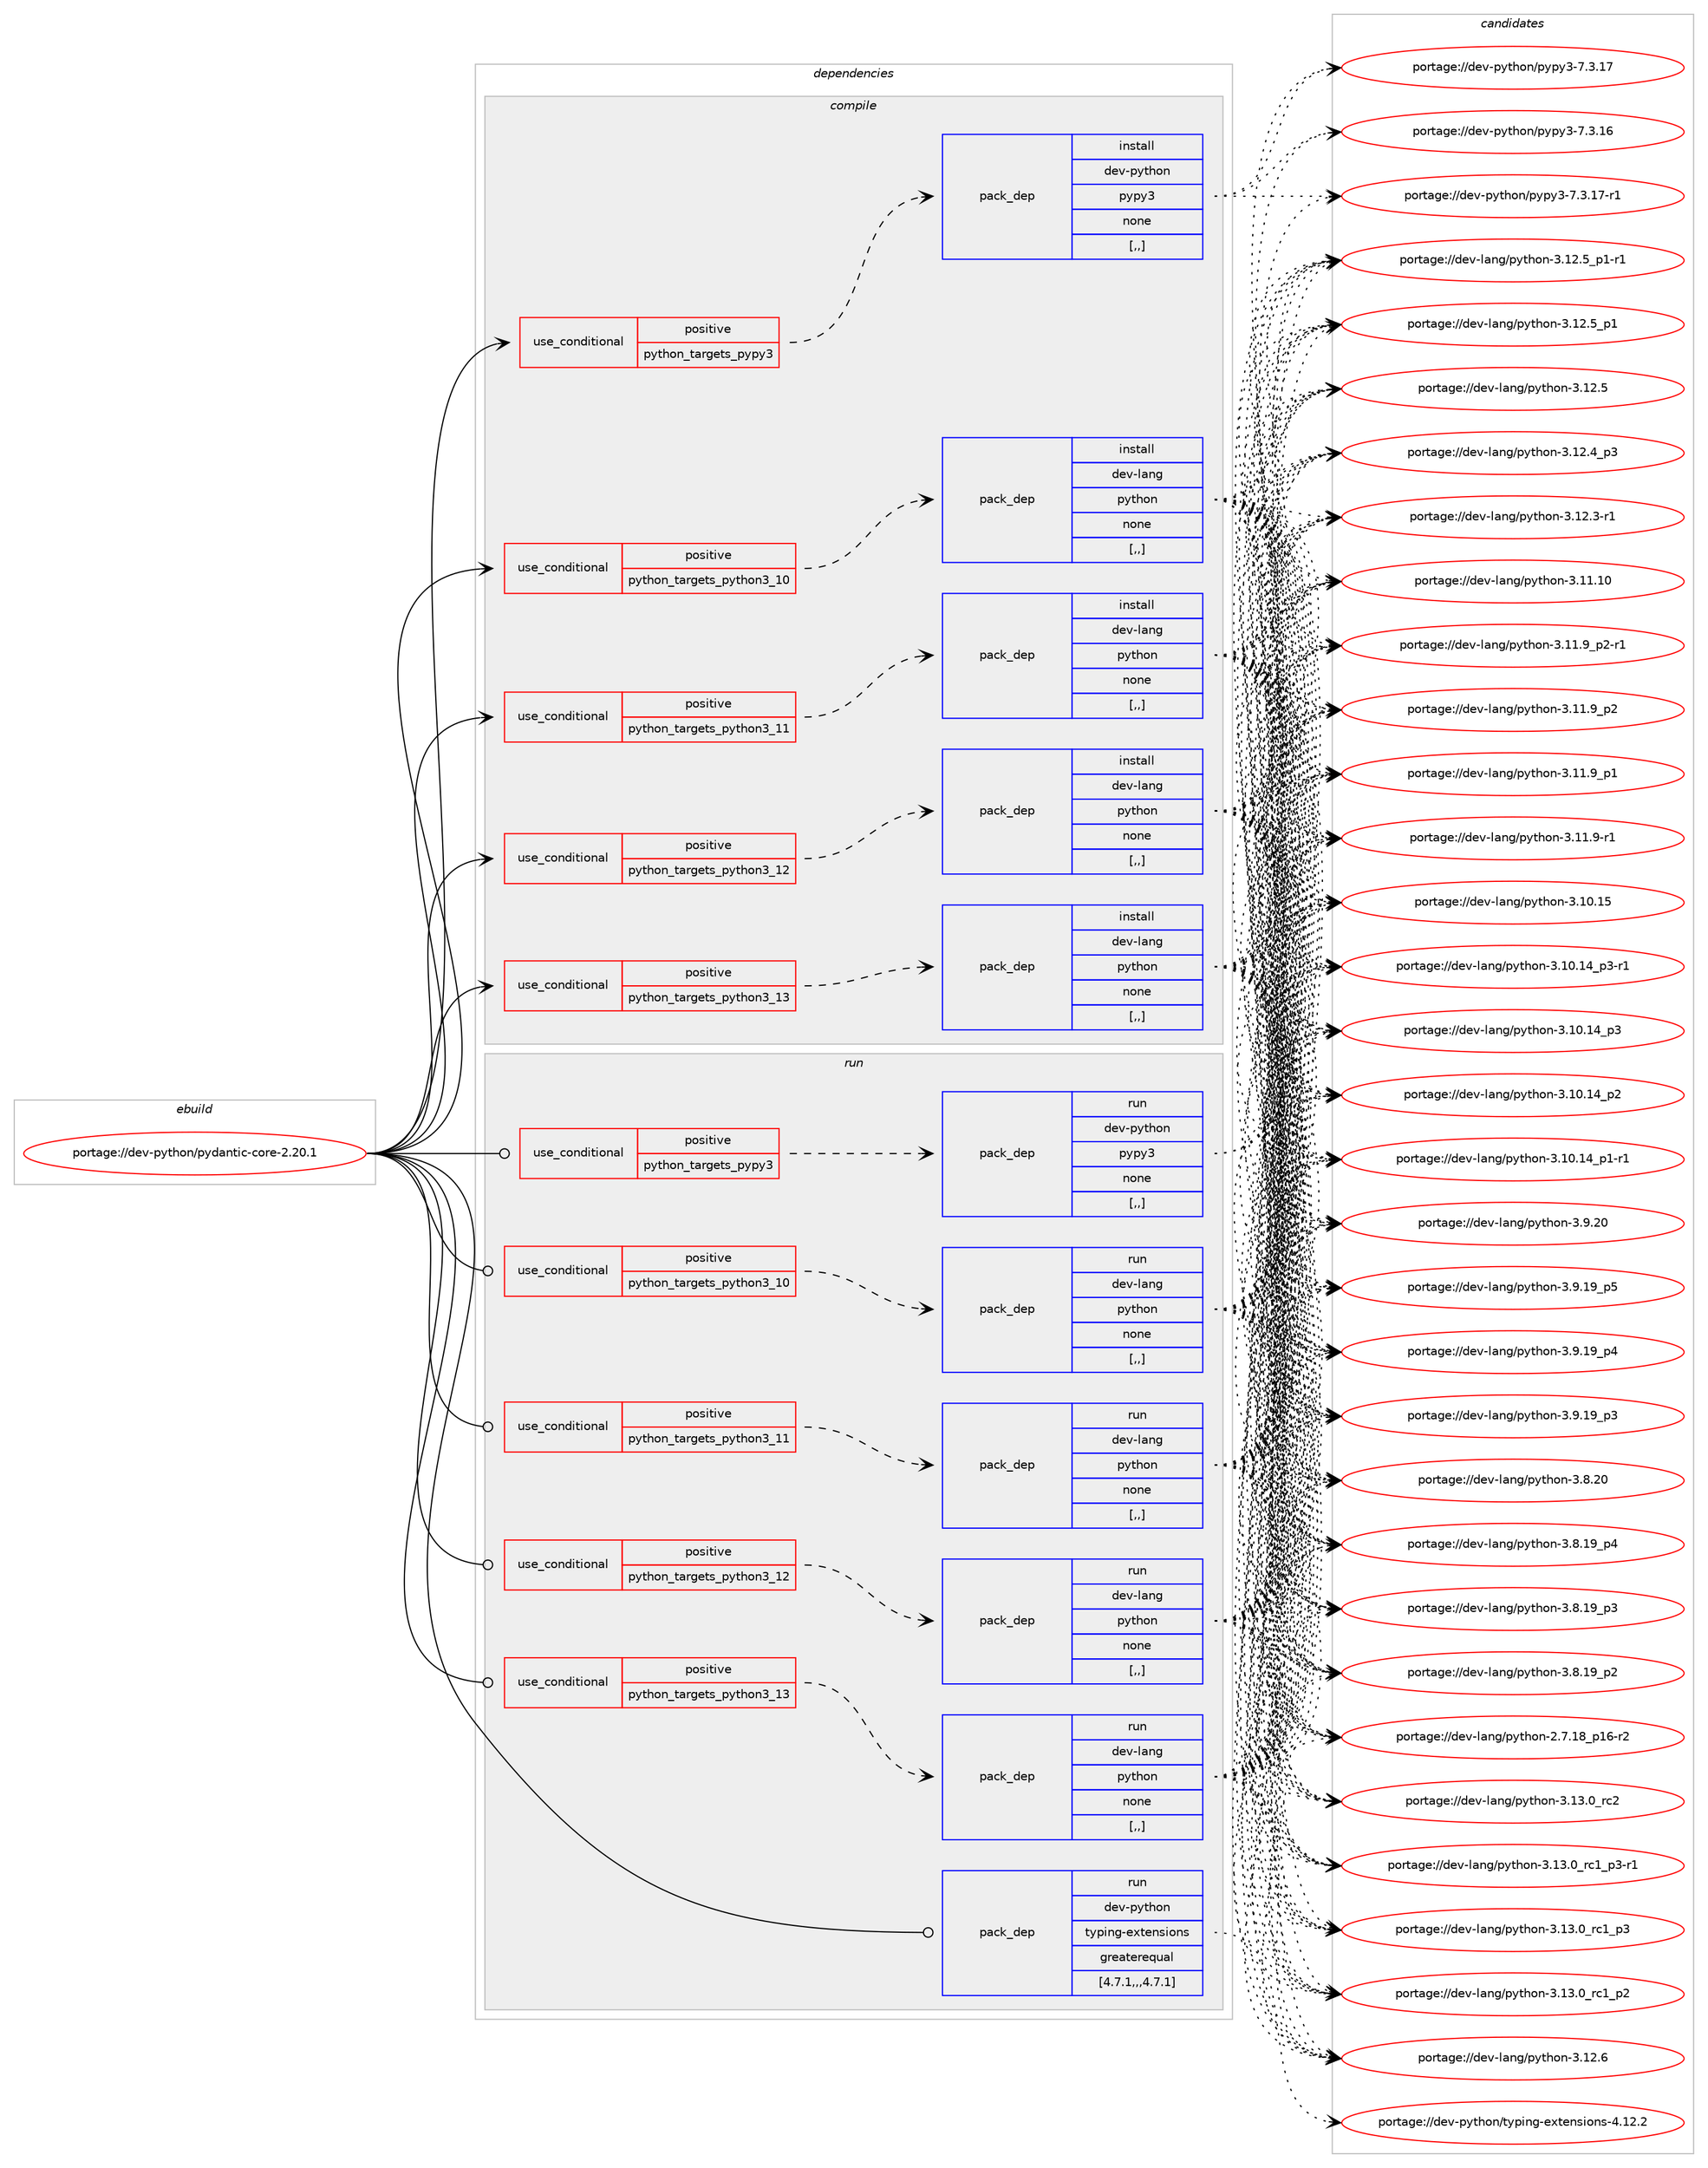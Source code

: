 digraph prolog {

# *************
# Graph options
# *************

newrank=true;
concentrate=true;
compound=true;
graph [rankdir=LR,fontname=Helvetica,fontsize=10,ranksep=1.5];#, ranksep=2.5, nodesep=0.2];
edge  [arrowhead=vee];
node  [fontname=Helvetica,fontsize=10];

# **********
# The ebuild
# **********

subgraph cluster_leftcol {
color=gray;
label=<<i>ebuild</i>>;
id [label="portage://dev-python/pydantic-core-2.20.1", color=red, width=4, href="../dev-python/pydantic-core-2.20.1.svg"];
}

# ****************
# The dependencies
# ****************

subgraph cluster_midcol {
color=gray;
label=<<i>dependencies</i>>;
subgraph cluster_compile {
fillcolor="#eeeeee";
style=filled;
label=<<i>compile</i>>;
subgraph cond167316 {
dependency651165 [label=<<TABLE BORDER="0" CELLBORDER="1" CELLSPACING="0" CELLPADDING="4"><TR><TD ROWSPAN="3" CELLPADDING="10">use_conditional</TD></TR><TR><TD>positive</TD></TR><TR><TD>python_targets_pypy3</TD></TR></TABLE>>, shape=none, color=red];
subgraph pack479028 {
dependency651166 [label=<<TABLE BORDER="0" CELLBORDER="1" CELLSPACING="0" CELLPADDING="4" WIDTH="220"><TR><TD ROWSPAN="6" CELLPADDING="30">pack_dep</TD></TR><TR><TD WIDTH="110">install</TD></TR><TR><TD>dev-python</TD></TR><TR><TD>pypy3</TD></TR><TR><TD>none</TD></TR><TR><TD>[,,]</TD></TR></TABLE>>, shape=none, color=blue];
}
dependency651165:e -> dependency651166:w [weight=20,style="dashed",arrowhead="vee"];
}
id:e -> dependency651165:w [weight=20,style="solid",arrowhead="vee"];
subgraph cond167317 {
dependency651167 [label=<<TABLE BORDER="0" CELLBORDER="1" CELLSPACING="0" CELLPADDING="4"><TR><TD ROWSPAN="3" CELLPADDING="10">use_conditional</TD></TR><TR><TD>positive</TD></TR><TR><TD>python_targets_python3_10</TD></TR></TABLE>>, shape=none, color=red];
subgraph pack479029 {
dependency651168 [label=<<TABLE BORDER="0" CELLBORDER="1" CELLSPACING="0" CELLPADDING="4" WIDTH="220"><TR><TD ROWSPAN="6" CELLPADDING="30">pack_dep</TD></TR><TR><TD WIDTH="110">install</TD></TR><TR><TD>dev-lang</TD></TR><TR><TD>python</TD></TR><TR><TD>none</TD></TR><TR><TD>[,,]</TD></TR></TABLE>>, shape=none, color=blue];
}
dependency651167:e -> dependency651168:w [weight=20,style="dashed",arrowhead="vee"];
}
id:e -> dependency651167:w [weight=20,style="solid",arrowhead="vee"];
subgraph cond167318 {
dependency651169 [label=<<TABLE BORDER="0" CELLBORDER="1" CELLSPACING="0" CELLPADDING="4"><TR><TD ROWSPAN="3" CELLPADDING="10">use_conditional</TD></TR><TR><TD>positive</TD></TR><TR><TD>python_targets_python3_11</TD></TR></TABLE>>, shape=none, color=red];
subgraph pack479030 {
dependency651170 [label=<<TABLE BORDER="0" CELLBORDER="1" CELLSPACING="0" CELLPADDING="4" WIDTH="220"><TR><TD ROWSPAN="6" CELLPADDING="30">pack_dep</TD></TR><TR><TD WIDTH="110">install</TD></TR><TR><TD>dev-lang</TD></TR><TR><TD>python</TD></TR><TR><TD>none</TD></TR><TR><TD>[,,]</TD></TR></TABLE>>, shape=none, color=blue];
}
dependency651169:e -> dependency651170:w [weight=20,style="dashed",arrowhead="vee"];
}
id:e -> dependency651169:w [weight=20,style="solid",arrowhead="vee"];
subgraph cond167319 {
dependency651171 [label=<<TABLE BORDER="0" CELLBORDER="1" CELLSPACING="0" CELLPADDING="4"><TR><TD ROWSPAN="3" CELLPADDING="10">use_conditional</TD></TR><TR><TD>positive</TD></TR><TR><TD>python_targets_python3_12</TD></TR></TABLE>>, shape=none, color=red];
subgraph pack479031 {
dependency651172 [label=<<TABLE BORDER="0" CELLBORDER="1" CELLSPACING="0" CELLPADDING="4" WIDTH="220"><TR><TD ROWSPAN="6" CELLPADDING="30">pack_dep</TD></TR><TR><TD WIDTH="110">install</TD></TR><TR><TD>dev-lang</TD></TR><TR><TD>python</TD></TR><TR><TD>none</TD></TR><TR><TD>[,,]</TD></TR></TABLE>>, shape=none, color=blue];
}
dependency651171:e -> dependency651172:w [weight=20,style="dashed",arrowhead="vee"];
}
id:e -> dependency651171:w [weight=20,style="solid",arrowhead="vee"];
subgraph cond167320 {
dependency651173 [label=<<TABLE BORDER="0" CELLBORDER="1" CELLSPACING="0" CELLPADDING="4"><TR><TD ROWSPAN="3" CELLPADDING="10">use_conditional</TD></TR><TR><TD>positive</TD></TR><TR><TD>python_targets_python3_13</TD></TR></TABLE>>, shape=none, color=red];
subgraph pack479032 {
dependency651174 [label=<<TABLE BORDER="0" CELLBORDER="1" CELLSPACING="0" CELLPADDING="4" WIDTH="220"><TR><TD ROWSPAN="6" CELLPADDING="30">pack_dep</TD></TR><TR><TD WIDTH="110">install</TD></TR><TR><TD>dev-lang</TD></TR><TR><TD>python</TD></TR><TR><TD>none</TD></TR><TR><TD>[,,]</TD></TR></TABLE>>, shape=none, color=blue];
}
dependency651173:e -> dependency651174:w [weight=20,style="dashed",arrowhead="vee"];
}
id:e -> dependency651173:w [weight=20,style="solid",arrowhead="vee"];
}
subgraph cluster_compileandrun {
fillcolor="#eeeeee";
style=filled;
label=<<i>compile and run</i>>;
}
subgraph cluster_run {
fillcolor="#eeeeee";
style=filled;
label=<<i>run</i>>;
subgraph cond167321 {
dependency651175 [label=<<TABLE BORDER="0" CELLBORDER="1" CELLSPACING="0" CELLPADDING="4"><TR><TD ROWSPAN="3" CELLPADDING="10">use_conditional</TD></TR><TR><TD>positive</TD></TR><TR><TD>python_targets_pypy3</TD></TR></TABLE>>, shape=none, color=red];
subgraph pack479033 {
dependency651176 [label=<<TABLE BORDER="0" CELLBORDER="1" CELLSPACING="0" CELLPADDING="4" WIDTH="220"><TR><TD ROWSPAN="6" CELLPADDING="30">pack_dep</TD></TR><TR><TD WIDTH="110">run</TD></TR><TR><TD>dev-python</TD></TR><TR><TD>pypy3</TD></TR><TR><TD>none</TD></TR><TR><TD>[,,]</TD></TR></TABLE>>, shape=none, color=blue];
}
dependency651175:e -> dependency651176:w [weight=20,style="dashed",arrowhead="vee"];
}
id:e -> dependency651175:w [weight=20,style="solid",arrowhead="odot"];
subgraph cond167322 {
dependency651177 [label=<<TABLE BORDER="0" CELLBORDER="1" CELLSPACING="0" CELLPADDING="4"><TR><TD ROWSPAN="3" CELLPADDING="10">use_conditional</TD></TR><TR><TD>positive</TD></TR><TR><TD>python_targets_python3_10</TD></TR></TABLE>>, shape=none, color=red];
subgraph pack479034 {
dependency651178 [label=<<TABLE BORDER="0" CELLBORDER="1" CELLSPACING="0" CELLPADDING="4" WIDTH="220"><TR><TD ROWSPAN="6" CELLPADDING="30">pack_dep</TD></TR><TR><TD WIDTH="110">run</TD></TR><TR><TD>dev-lang</TD></TR><TR><TD>python</TD></TR><TR><TD>none</TD></TR><TR><TD>[,,]</TD></TR></TABLE>>, shape=none, color=blue];
}
dependency651177:e -> dependency651178:w [weight=20,style="dashed",arrowhead="vee"];
}
id:e -> dependency651177:w [weight=20,style="solid",arrowhead="odot"];
subgraph cond167323 {
dependency651179 [label=<<TABLE BORDER="0" CELLBORDER="1" CELLSPACING="0" CELLPADDING="4"><TR><TD ROWSPAN="3" CELLPADDING="10">use_conditional</TD></TR><TR><TD>positive</TD></TR><TR><TD>python_targets_python3_11</TD></TR></TABLE>>, shape=none, color=red];
subgraph pack479035 {
dependency651180 [label=<<TABLE BORDER="0" CELLBORDER="1" CELLSPACING="0" CELLPADDING="4" WIDTH="220"><TR><TD ROWSPAN="6" CELLPADDING="30">pack_dep</TD></TR><TR><TD WIDTH="110">run</TD></TR><TR><TD>dev-lang</TD></TR><TR><TD>python</TD></TR><TR><TD>none</TD></TR><TR><TD>[,,]</TD></TR></TABLE>>, shape=none, color=blue];
}
dependency651179:e -> dependency651180:w [weight=20,style="dashed",arrowhead="vee"];
}
id:e -> dependency651179:w [weight=20,style="solid",arrowhead="odot"];
subgraph cond167324 {
dependency651181 [label=<<TABLE BORDER="0" CELLBORDER="1" CELLSPACING="0" CELLPADDING="4"><TR><TD ROWSPAN="3" CELLPADDING="10">use_conditional</TD></TR><TR><TD>positive</TD></TR><TR><TD>python_targets_python3_12</TD></TR></TABLE>>, shape=none, color=red];
subgraph pack479036 {
dependency651182 [label=<<TABLE BORDER="0" CELLBORDER="1" CELLSPACING="0" CELLPADDING="4" WIDTH="220"><TR><TD ROWSPAN="6" CELLPADDING="30">pack_dep</TD></TR><TR><TD WIDTH="110">run</TD></TR><TR><TD>dev-lang</TD></TR><TR><TD>python</TD></TR><TR><TD>none</TD></TR><TR><TD>[,,]</TD></TR></TABLE>>, shape=none, color=blue];
}
dependency651181:e -> dependency651182:w [weight=20,style="dashed",arrowhead="vee"];
}
id:e -> dependency651181:w [weight=20,style="solid",arrowhead="odot"];
subgraph cond167325 {
dependency651183 [label=<<TABLE BORDER="0" CELLBORDER="1" CELLSPACING="0" CELLPADDING="4"><TR><TD ROWSPAN="3" CELLPADDING="10">use_conditional</TD></TR><TR><TD>positive</TD></TR><TR><TD>python_targets_python3_13</TD></TR></TABLE>>, shape=none, color=red];
subgraph pack479037 {
dependency651184 [label=<<TABLE BORDER="0" CELLBORDER="1" CELLSPACING="0" CELLPADDING="4" WIDTH="220"><TR><TD ROWSPAN="6" CELLPADDING="30">pack_dep</TD></TR><TR><TD WIDTH="110">run</TD></TR><TR><TD>dev-lang</TD></TR><TR><TD>python</TD></TR><TR><TD>none</TD></TR><TR><TD>[,,]</TD></TR></TABLE>>, shape=none, color=blue];
}
dependency651183:e -> dependency651184:w [weight=20,style="dashed",arrowhead="vee"];
}
id:e -> dependency651183:w [weight=20,style="solid",arrowhead="odot"];
subgraph pack479038 {
dependency651185 [label=<<TABLE BORDER="0" CELLBORDER="1" CELLSPACING="0" CELLPADDING="4" WIDTH="220"><TR><TD ROWSPAN="6" CELLPADDING="30">pack_dep</TD></TR><TR><TD WIDTH="110">run</TD></TR><TR><TD>dev-python</TD></TR><TR><TD>typing-extensions</TD></TR><TR><TD>greaterequal</TD></TR><TR><TD>[4.7.1,,,4.7.1]</TD></TR></TABLE>>, shape=none, color=blue];
}
id:e -> dependency651185:w [weight=20,style="solid",arrowhead="odot"];
}
}

# **************
# The candidates
# **************

subgraph cluster_choices {
rank=same;
color=gray;
label=<<i>candidates</i>>;

subgraph choice479028 {
color=black;
nodesep=1;
choice100101118451121211161041111104711212111212151455546514649554511449 [label="portage://dev-python/pypy3-7.3.17-r1", color=red, width=4,href="../dev-python/pypy3-7.3.17-r1.svg"];
choice10010111845112121116104111110471121211121215145554651464955 [label="portage://dev-python/pypy3-7.3.17", color=red, width=4,href="../dev-python/pypy3-7.3.17.svg"];
choice10010111845112121116104111110471121211121215145554651464954 [label="portage://dev-python/pypy3-7.3.16", color=red, width=4,href="../dev-python/pypy3-7.3.16.svg"];
dependency651166:e -> choice100101118451121211161041111104711212111212151455546514649554511449:w [style=dotted,weight="100"];
dependency651166:e -> choice10010111845112121116104111110471121211121215145554651464955:w [style=dotted,weight="100"];
dependency651166:e -> choice10010111845112121116104111110471121211121215145554651464954:w [style=dotted,weight="100"];
}
subgraph choice479029 {
color=black;
nodesep=1;
choice10010111845108971101034711212111610411111045514649514648951149950 [label="portage://dev-lang/python-3.13.0_rc2", color=red, width=4,href="../dev-lang/python-3.13.0_rc2.svg"];
choice1001011184510897110103471121211161041111104551464951464895114994995112514511449 [label="portage://dev-lang/python-3.13.0_rc1_p3-r1", color=red, width=4,href="../dev-lang/python-3.13.0_rc1_p3-r1.svg"];
choice100101118451089711010347112121116104111110455146495146489511499499511251 [label="portage://dev-lang/python-3.13.0_rc1_p3", color=red, width=4,href="../dev-lang/python-3.13.0_rc1_p3.svg"];
choice100101118451089711010347112121116104111110455146495146489511499499511250 [label="portage://dev-lang/python-3.13.0_rc1_p2", color=red, width=4,href="../dev-lang/python-3.13.0_rc1_p2.svg"];
choice10010111845108971101034711212111610411111045514649504654 [label="portage://dev-lang/python-3.12.6", color=red, width=4,href="../dev-lang/python-3.12.6.svg"];
choice1001011184510897110103471121211161041111104551464950465395112494511449 [label="portage://dev-lang/python-3.12.5_p1-r1", color=red, width=4,href="../dev-lang/python-3.12.5_p1-r1.svg"];
choice100101118451089711010347112121116104111110455146495046539511249 [label="portage://dev-lang/python-3.12.5_p1", color=red, width=4,href="../dev-lang/python-3.12.5_p1.svg"];
choice10010111845108971101034711212111610411111045514649504653 [label="portage://dev-lang/python-3.12.5", color=red, width=4,href="../dev-lang/python-3.12.5.svg"];
choice100101118451089711010347112121116104111110455146495046529511251 [label="portage://dev-lang/python-3.12.4_p3", color=red, width=4,href="../dev-lang/python-3.12.4_p3.svg"];
choice100101118451089711010347112121116104111110455146495046514511449 [label="portage://dev-lang/python-3.12.3-r1", color=red, width=4,href="../dev-lang/python-3.12.3-r1.svg"];
choice1001011184510897110103471121211161041111104551464949464948 [label="portage://dev-lang/python-3.11.10", color=red, width=4,href="../dev-lang/python-3.11.10.svg"];
choice1001011184510897110103471121211161041111104551464949465795112504511449 [label="portage://dev-lang/python-3.11.9_p2-r1", color=red, width=4,href="../dev-lang/python-3.11.9_p2-r1.svg"];
choice100101118451089711010347112121116104111110455146494946579511250 [label="portage://dev-lang/python-3.11.9_p2", color=red, width=4,href="../dev-lang/python-3.11.9_p2.svg"];
choice100101118451089711010347112121116104111110455146494946579511249 [label="portage://dev-lang/python-3.11.9_p1", color=red, width=4,href="../dev-lang/python-3.11.9_p1.svg"];
choice100101118451089711010347112121116104111110455146494946574511449 [label="portage://dev-lang/python-3.11.9-r1", color=red, width=4,href="../dev-lang/python-3.11.9-r1.svg"];
choice1001011184510897110103471121211161041111104551464948464953 [label="portage://dev-lang/python-3.10.15", color=red, width=4,href="../dev-lang/python-3.10.15.svg"];
choice100101118451089711010347112121116104111110455146494846495295112514511449 [label="portage://dev-lang/python-3.10.14_p3-r1", color=red, width=4,href="../dev-lang/python-3.10.14_p3-r1.svg"];
choice10010111845108971101034711212111610411111045514649484649529511251 [label="portage://dev-lang/python-3.10.14_p3", color=red, width=4,href="../dev-lang/python-3.10.14_p3.svg"];
choice10010111845108971101034711212111610411111045514649484649529511250 [label="portage://dev-lang/python-3.10.14_p2", color=red, width=4,href="../dev-lang/python-3.10.14_p2.svg"];
choice100101118451089711010347112121116104111110455146494846495295112494511449 [label="portage://dev-lang/python-3.10.14_p1-r1", color=red, width=4,href="../dev-lang/python-3.10.14_p1-r1.svg"];
choice10010111845108971101034711212111610411111045514657465048 [label="portage://dev-lang/python-3.9.20", color=red, width=4,href="../dev-lang/python-3.9.20.svg"];
choice100101118451089711010347112121116104111110455146574649579511253 [label="portage://dev-lang/python-3.9.19_p5", color=red, width=4,href="../dev-lang/python-3.9.19_p5.svg"];
choice100101118451089711010347112121116104111110455146574649579511252 [label="portage://dev-lang/python-3.9.19_p4", color=red, width=4,href="../dev-lang/python-3.9.19_p4.svg"];
choice100101118451089711010347112121116104111110455146574649579511251 [label="portage://dev-lang/python-3.9.19_p3", color=red, width=4,href="../dev-lang/python-3.9.19_p3.svg"];
choice10010111845108971101034711212111610411111045514656465048 [label="portage://dev-lang/python-3.8.20", color=red, width=4,href="../dev-lang/python-3.8.20.svg"];
choice100101118451089711010347112121116104111110455146564649579511252 [label="portage://dev-lang/python-3.8.19_p4", color=red, width=4,href="../dev-lang/python-3.8.19_p4.svg"];
choice100101118451089711010347112121116104111110455146564649579511251 [label="portage://dev-lang/python-3.8.19_p3", color=red, width=4,href="../dev-lang/python-3.8.19_p3.svg"];
choice100101118451089711010347112121116104111110455146564649579511250 [label="portage://dev-lang/python-3.8.19_p2", color=red, width=4,href="../dev-lang/python-3.8.19_p2.svg"];
choice100101118451089711010347112121116104111110455046554649569511249544511450 [label="portage://dev-lang/python-2.7.18_p16-r2", color=red, width=4,href="../dev-lang/python-2.7.18_p16-r2.svg"];
dependency651168:e -> choice10010111845108971101034711212111610411111045514649514648951149950:w [style=dotted,weight="100"];
dependency651168:e -> choice1001011184510897110103471121211161041111104551464951464895114994995112514511449:w [style=dotted,weight="100"];
dependency651168:e -> choice100101118451089711010347112121116104111110455146495146489511499499511251:w [style=dotted,weight="100"];
dependency651168:e -> choice100101118451089711010347112121116104111110455146495146489511499499511250:w [style=dotted,weight="100"];
dependency651168:e -> choice10010111845108971101034711212111610411111045514649504654:w [style=dotted,weight="100"];
dependency651168:e -> choice1001011184510897110103471121211161041111104551464950465395112494511449:w [style=dotted,weight="100"];
dependency651168:e -> choice100101118451089711010347112121116104111110455146495046539511249:w [style=dotted,weight="100"];
dependency651168:e -> choice10010111845108971101034711212111610411111045514649504653:w [style=dotted,weight="100"];
dependency651168:e -> choice100101118451089711010347112121116104111110455146495046529511251:w [style=dotted,weight="100"];
dependency651168:e -> choice100101118451089711010347112121116104111110455146495046514511449:w [style=dotted,weight="100"];
dependency651168:e -> choice1001011184510897110103471121211161041111104551464949464948:w [style=dotted,weight="100"];
dependency651168:e -> choice1001011184510897110103471121211161041111104551464949465795112504511449:w [style=dotted,weight="100"];
dependency651168:e -> choice100101118451089711010347112121116104111110455146494946579511250:w [style=dotted,weight="100"];
dependency651168:e -> choice100101118451089711010347112121116104111110455146494946579511249:w [style=dotted,weight="100"];
dependency651168:e -> choice100101118451089711010347112121116104111110455146494946574511449:w [style=dotted,weight="100"];
dependency651168:e -> choice1001011184510897110103471121211161041111104551464948464953:w [style=dotted,weight="100"];
dependency651168:e -> choice100101118451089711010347112121116104111110455146494846495295112514511449:w [style=dotted,weight="100"];
dependency651168:e -> choice10010111845108971101034711212111610411111045514649484649529511251:w [style=dotted,weight="100"];
dependency651168:e -> choice10010111845108971101034711212111610411111045514649484649529511250:w [style=dotted,weight="100"];
dependency651168:e -> choice100101118451089711010347112121116104111110455146494846495295112494511449:w [style=dotted,weight="100"];
dependency651168:e -> choice10010111845108971101034711212111610411111045514657465048:w [style=dotted,weight="100"];
dependency651168:e -> choice100101118451089711010347112121116104111110455146574649579511253:w [style=dotted,weight="100"];
dependency651168:e -> choice100101118451089711010347112121116104111110455146574649579511252:w [style=dotted,weight="100"];
dependency651168:e -> choice100101118451089711010347112121116104111110455146574649579511251:w [style=dotted,weight="100"];
dependency651168:e -> choice10010111845108971101034711212111610411111045514656465048:w [style=dotted,weight="100"];
dependency651168:e -> choice100101118451089711010347112121116104111110455146564649579511252:w [style=dotted,weight="100"];
dependency651168:e -> choice100101118451089711010347112121116104111110455146564649579511251:w [style=dotted,weight="100"];
dependency651168:e -> choice100101118451089711010347112121116104111110455146564649579511250:w [style=dotted,weight="100"];
dependency651168:e -> choice100101118451089711010347112121116104111110455046554649569511249544511450:w [style=dotted,weight="100"];
}
subgraph choice479030 {
color=black;
nodesep=1;
choice10010111845108971101034711212111610411111045514649514648951149950 [label="portage://dev-lang/python-3.13.0_rc2", color=red, width=4,href="../dev-lang/python-3.13.0_rc2.svg"];
choice1001011184510897110103471121211161041111104551464951464895114994995112514511449 [label="portage://dev-lang/python-3.13.0_rc1_p3-r1", color=red, width=4,href="../dev-lang/python-3.13.0_rc1_p3-r1.svg"];
choice100101118451089711010347112121116104111110455146495146489511499499511251 [label="portage://dev-lang/python-3.13.0_rc1_p3", color=red, width=4,href="../dev-lang/python-3.13.0_rc1_p3.svg"];
choice100101118451089711010347112121116104111110455146495146489511499499511250 [label="portage://dev-lang/python-3.13.0_rc1_p2", color=red, width=4,href="../dev-lang/python-3.13.0_rc1_p2.svg"];
choice10010111845108971101034711212111610411111045514649504654 [label="portage://dev-lang/python-3.12.6", color=red, width=4,href="../dev-lang/python-3.12.6.svg"];
choice1001011184510897110103471121211161041111104551464950465395112494511449 [label="portage://dev-lang/python-3.12.5_p1-r1", color=red, width=4,href="../dev-lang/python-3.12.5_p1-r1.svg"];
choice100101118451089711010347112121116104111110455146495046539511249 [label="portage://dev-lang/python-3.12.5_p1", color=red, width=4,href="../dev-lang/python-3.12.5_p1.svg"];
choice10010111845108971101034711212111610411111045514649504653 [label="portage://dev-lang/python-3.12.5", color=red, width=4,href="../dev-lang/python-3.12.5.svg"];
choice100101118451089711010347112121116104111110455146495046529511251 [label="portage://dev-lang/python-3.12.4_p3", color=red, width=4,href="../dev-lang/python-3.12.4_p3.svg"];
choice100101118451089711010347112121116104111110455146495046514511449 [label="portage://dev-lang/python-3.12.3-r1", color=red, width=4,href="../dev-lang/python-3.12.3-r1.svg"];
choice1001011184510897110103471121211161041111104551464949464948 [label="portage://dev-lang/python-3.11.10", color=red, width=4,href="../dev-lang/python-3.11.10.svg"];
choice1001011184510897110103471121211161041111104551464949465795112504511449 [label="portage://dev-lang/python-3.11.9_p2-r1", color=red, width=4,href="../dev-lang/python-3.11.9_p2-r1.svg"];
choice100101118451089711010347112121116104111110455146494946579511250 [label="portage://dev-lang/python-3.11.9_p2", color=red, width=4,href="../dev-lang/python-3.11.9_p2.svg"];
choice100101118451089711010347112121116104111110455146494946579511249 [label="portage://dev-lang/python-3.11.9_p1", color=red, width=4,href="../dev-lang/python-3.11.9_p1.svg"];
choice100101118451089711010347112121116104111110455146494946574511449 [label="portage://dev-lang/python-3.11.9-r1", color=red, width=4,href="../dev-lang/python-3.11.9-r1.svg"];
choice1001011184510897110103471121211161041111104551464948464953 [label="portage://dev-lang/python-3.10.15", color=red, width=4,href="../dev-lang/python-3.10.15.svg"];
choice100101118451089711010347112121116104111110455146494846495295112514511449 [label="portage://dev-lang/python-3.10.14_p3-r1", color=red, width=4,href="../dev-lang/python-3.10.14_p3-r1.svg"];
choice10010111845108971101034711212111610411111045514649484649529511251 [label="portage://dev-lang/python-3.10.14_p3", color=red, width=4,href="../dev-lang/python-3.10.14_p3.svg"];
choice10010111845108971101034711212111610411111045514649484649529511250 [label="portage://dev-lang/python-3.10.14_p2", color=red, width=4,href="../dev-lang/python-3.10.14_p2.svg"];
choice100101118451089711010347112121116104111110455146494846495295112494511449 [label="portage://dev-lang/python-3.10.14_p1-r1", color=red, width=4,href="../dev-lang/python-3.10.14_p1-r1.svg"];
choice10010111845108971101034711212111610411111045514657465048 [label="portage://dev-lang/python-3.9.20", color=red, width=4,href="../dev-lang/python-3.9.20.svg"];
choice100101118451089711010347112121116104111110455146574649579511253 [label="portage://dev-lang/python-3.9.19_p5", color=red, width=4,href="../dev-lang/python-3.9.19_p5.svg"];
choice100101118451089711010347112121116104111110455146574649579511252 [label="portage://dev-lang/python-3.9.19_p4", color=red, width=4,href="../dev-lang/python-3.9.19_p4.svg"];
choice100101118451089711010347112121116104111110455146574649579511251 [label="portage://dev-lang/python-3.9.19_p3", color=red, width=4,href="../dev-lang/python-3.9.19_p3.svg"];
choice10010111845108971101034711212111610411111045514656465048 [label="portage://dev-lang/python-3.8.20", color=red, width=4,href="../dev-lang/python-3.8.20.svg"];
choice100101118451089711010347112121116104111110455146564649579511252 [label="portage://dev-lang/python-3.8.19_p4", color=red, width=4,href="../dev-lang/python-3.8.19_p4.svg"];
choice100101118451089711010347112121116104111110455146564649579511251 [label="portage://dev-lang/python-3.8.19_p3", color=red, width=4,href="../dev-lang/python-3.8.19_p3.svg"];
choice100101118451089711010347112121116104111110455146564649579511250 [label="portage://dev-lang/python-3.8.19_p2", color=red, width=4,href="../dev-lang/python-3.8.19_p2.svg"];
choice100101118451089711010347112121116104111110455046554649569511249544511450 [label="portage://dev-lang/python-2.7.18_p16-r2", color=red, width=4,href="../dev-lang/python-2.7.18_p16-r2.svg"];
dependency651170:e -> choice10010111845108971101034711212111610411111045514649514648951149950:w [style=dotted,weight="100"];
dependency651170:e -> choice1001011184510897110103471121211161041111104551464951464895114994995112514511449:w [style=dotted,weight="100"];
dependency651170:e -> choice100101118451089711010347112121116104111110455146495146489511499499511251:w [style=dotted,weight="100"];
dependency651170:e -> choice100101118451089711010347112121116104111110455146495146489511499499511250:w [style=dotted,weight="100"];
dependency651170:e -> choice10010111845108971101034711212111610411111045514649504654:w [style=dotted,weight="100"];
dependency651170:e -> choice1001011184510897110103471121211161041111104551464950465395112494511449:w [style=dotted,weight="100"];
dependency651170:e -> choice100101118451089711010347112121116104111110455146495046539511249:w [style=dotted,weight="100"];
dependency651170:e -> choice10010111845108971101034711212111610411111045514649504653:w [style=dotted,weight="100"];
dependency651170:e -> choice100101118451089711010347112121116104111110455146495046529511251:w [style=dotted,weight="100"];
dependency651170:e -> choice100101118451089711010347112121116104111110455146495046514511449:w [style=dotted,weight="100"];
dependency651170:e -> choice1001011184510897110103471121211161041111104551464949464948:w [style=dotted,weight="100"];
dependency651170:e -> choice1001011184510897110103471121211161041111104551464949465795112504511449:w [style=dotted,weight="100"];
dependency651170:e -> choice100101118451089711010347112121116104111110455146494946579511250:w [style=dotted,weight="100"];
dependency651170:e -> choice100101118451089711010347112121116104111110455146494946579511249:w [style=dotted,weight="100"];
dependency651170:e -> choice100101118451089711010347112121116104111110455146494946574511449:w [style=dotted,weight="100"];
dependency651170:e -> choice1001011184510897110103471121211161041111104551464948464953:w [style=dotted,weight="100"];
dependency651170:e -> choice100101118451089711010347112121116104111110455146494846495295112514511449:w [style=dotted,weight="100"];
dependency651170:e -> choice10010111845108971101034711212111610411111045514649484649529511251:w [style=dotted,weight="100"];
dependency651170:e -> choice10010111845108971101034711212111610411111045514649484649529511250:w [style=dotted,weight="100"];
dependency651170:e -> choice100101118451089711010347112121116104111110455146494846495295112494511449:w [style=dotted,weight="100"];
dependency651170:e -> choice10010111845108971101034711212111610411111045514657465048:w [style=dotted,weight="100"];
dependency651170:e -> choice100101118451089711010347112121116104111110455146574649579511253:w [style=dotted,weight="100"];
dependency651170:e -> choice100101118451089711010347112121116104111110455146574649579511252:w [style=dotted,weight="100"];
dependency651170:e -> choice100101118451089711010347112121116104111110455146574649579511251:w [style=dotted,weight="100"];
dependency651170:e -> choice10010111845108971101034711212111610411111045514656465048:w [style=dotted,weight="100"];
dependency651170:e -> choice100101118451089711010347112121116104111110455146564649579511252:w [style=dotted,weight="100"];
dependency651170:e -> choice100101118451089711010347112121116104111110455146564649579511251:w [style=dotted,weight="100"];
dependency651170:e -> choice100101118451089711010347112121116104111110455146564649579511250:w [style=dotted,weight="100"];
dependency651170:e -> choice100101118451089711010347112121116104111110455046554649569511249544511450:w [style=dotted,weight="100"];
}
subgraph choice479031 {
color=black;
nodesep=1;
choice10010111845108971101034711212111610411111045514649514648951149950 [label="portage://dev-lang/python-3.13.0_rc2", color=red, width=4,href="../dev-lang/python-3.13.0_rc2.svg"];
choice1001011184510897110103471121211161041111104551464951464895114994995112514511449 [label="portage://dev-lang/python-3.13.0_rc1_p3-r1", color=red, width=4,href="../dev-lang/python-3.13.0_rc1_p3-r1.svg"];
choice100101118451089711010347112121116104111110455146495146489511499499511251 [label="portage://dev-lang/python-3.13.0_rc1_p3", color=red, width=4,href="../dev-lang/python-3.13.0_rc1_p3.svg"];
choice100101118451089711010347112121116104111110455146495146489511499499511250 [label="portage://dev-lang/python-3.13.0_rc1_p2", color=red, width=4,href="../dev-lang/python-3.13.0_rc1_p2.svg"];
choice10010111845108971101034711212111610411111045514649504654 [label="portage://dev-lang/python-3.12.6", color=red, width=4,href="../dev-lang/python-3.12.6.svg"];
choice1001011184510897110103471121211161041111104551464950465395112494511449 [label="portage://dev-lang/python-3.12.5_p1-r1", color=red, width=4,href="../dev-lang/python-3.12.5_p1-r1.svg"];
choice100101118451089711010347112121116104111110455146495046539511249 [label="portage://dev-lang/python-3.12.5_p1", color=red, width=4,href="../dev-lang/python-3.12.5_p1.svg"];
choice10010111845108971101034711212111610411111045514649504653 [label="portage://dev-lang/python-3.12.5", color=red, width=4,href="../dev-lang/python-3.12.5.svg"];
choice100101118451089711010347112121116104111110455146495046529511251 [label="portage://dev-lang/python-3.12.4_p3", color=red, width=4,href="../dev-lang/python-3.12.4_p3.svg"];
choice100101118451089711010347112121116104111110455146495046514511449 [label="portage://dev-lang/python-3.12.3-r1", color=red, width=4,href="../dev-lang/python-3.12.3-r1.svg"];
choice1001011184510897110103471121211161041111104551464949464948 [label="portage://dev-lang/python-3.11.10", color=red, width=4,href="../dev-lang/python-3.11.10.svg"];
choice1001011184510897110103471121211161041111104551464949465795112504511449 [label="portage://dev-lang/python-3.11.9_p2-r1", color=red, width=4,href="../dev-lang/python-3.11.9_p2-r1.svg"];
choice100101118451089711010347112121116104111110455146494946579511250 [label="portage://dev-lang/python-3.11.9_p2", color=red, width=4,href="../dev-lang/python-3.11.9_p2.svg"];
choice100101118451089711010347112121116104111110455146494946579511249 [label="portage://dev-lang/python-3.11.9_p1", color=red, width=4,href="../dev-lang/python-3.11.9_p1.svg"];
choice100101118451089711010347112121116104111110455146494946574511449 [label="portage://dev-lang/python-3.11.9-r1", color=red, width=4,href="../dev-lang/python-3.11.9-r1.svg"];
choice1001011184510897110103471121211161041111104551464948464953 [label="portage://dev-lang/python-3.10.15", color=red, width=4,href="../dev-lang/python-3.10.15.svg"];
choice100101118451089711010347112121116104111110455146494846495295112514511449 [label="portage://dev-lang/python-3.10.14_p3-r1", color=red, width=4,href="../dev-lang/python-3.10.14_p3-r1.svg"];
choice10010111845108971101034711212111610411111045514649484649529511251 [label="portage://dev-lang/python-3.10.14_p3", color=red, width=4,href="../dev-lang/python-3.10.14_p3.svg"];
choice10010111845108971101034711212111610411111045514649484649529511250 [label="portage://dev-lang/python-3.10.14_p2", color=red, width=4,href="../dev-lang/python-3.10.14_p2.svg"];
choice100101118451089711010347112121116104111110455146494846495295112494511449 [label="portage://dev-lang/python-3.10.14_p1-r1", color=red, width=4,href="../dev-lang/python-3.10.14_p1-r1.svg"];
choice10010111845108971101034711212111610411111045514657465048 [label="portage://dev-lang/python-3.9.20", color=red, width=4,href="../dev-lang/python-3.9.20.svg"];
choice100101118451089711010347112121116104111110455146574649579511253 [label="portage://dev-lang/python-3.9.19_p5", color=red, width=4,href="../dev-lang/python-3.9.19_p5.svg"];
choice100101118451089711010347112121116104111110455146574649579511252 [label="portage://dev-lang/python-3.9.19_p4", color=red, width=4,href="../dev-lang/python-3.9.19_p4.svg"];
choice100101118451089711010347112121116104111110455146574649579511251 [label="portage://dev-lang/python-3.9.19_p3", color=red, width=4,href="../dev-lang/python-3.9.19_p3.svg"];
choice10010111845108971101034711212111610411111045514656465048 [label="portage://dev-lang/python-3.8.20", color=red, width=4,href="../dev-lang/python-3.8.20.svg"];
choice100101118451089711010347112121116104111110455146564649579511252 [label="portage://dev-lang/python-3.8.19_p4", color=red, width=4,href="../dev-lang/python-3.8.19_p4.svg"];
choice100101118451089711010347112121116104111110455146564649579511251 [label="portage://dev-lang/python-3.8.19_p3", color=red, width=4,href="../dev-lang/python-3.8.19_p3.svg"];
choice100101118451089711010347112121116104111110455146564649579511250 [label="portage://dev-lang/python-3.8.19_p2", color=red, width=4,href="../dev-lang/python-3.8.19_p2.svg"];
choice100101118451089711010347112121116104111110455046554649569511249544511450 [label="portage://dev-lang/python-2.7.18_p16-r2", color=red, width=4,href="../dev-lang/python-2.7.18_p16-r2.svg"];
dependency651172:e -> choice10010111845108971101034711212111610411111045514649514648951149950:w [style=dotted,weight="100"];
dependency651172:e -> choice1001011184510897110103471121211161041111104551464951464895114994995112514511449:w [style=dotted,weight="100"];
dependency651172:e -> choice100101118451089711010347112121116104111110455146495146489511499499511251:w [style=dotted,weight="100"];
dependency651172:e -> choice100101118451089711010347112121116104111110455146495146489511499499511250:w [style=dotted,weight="100"];
dependency651172:e -> choice10010111845108971101034711212111610411111045514649504654:w [style=dotted,weight="100"];
dependency651172:e -> choice1001011184510897110103471121211161041111104551464950465395112494511449:w [style=dotted,weight="100"];
dependency651172:e -> choice100101118451089711010347112121116104111110455146495046539511249:w [style=dotted,weight="100"];
dependency651172:e -> choice10010111845108971101034711212111610411111045514649504653:w [style=dotted,weight="100"];
dependency651172:e -> choice100101118451089711010347112121116104111110455146495046529511251:w [style=dotted,weight="100"];
dependency651172:e -> choice100101118451089711010347112121116104111110455146495046514511449:w [style=dotted,weight="100"];
dependency651172:e -> choice1001011184510897110103471121211161041111104551464949464948:w [style=dotted,weight="100"];
dependency651172:e -> choice1001011184510897110103471121211161041111104551464949465795112504511449:w [style=dotted,weight="100"];
dependency651172:e -> choice100101118451089711010347112121116104111110455146494946579511250:w [style=dotted,weight="100"];
dependency651172:e -> choice100101118451089711010347112121116104111110455146494946579511249:w [style=dotted,weight="100"];
dependency651172:e -> choice100101118451089711010347112121116104111110455146494946574511449:w [style=dotted,weight="100"];
dependency651172:e -> choice1001011184510897110103471121211161041111104551464948464953:w [style=dotted,weight="100"];
dependency651172:e -> choice100101118451089711010347112121116104111110455146494846495295112514511449:w [style=dotted,weight="100"];
dependency651172:e -> choice10010111845108971101034711212111610411111045514649484649529511251:w [style=dotted,weight="100"];
dependency651172:e -> choice10010111845108971101034711212111610411111045514649484649529511250:w [style=dotted,weight="100"];
dependency651172:e -> choice100101118451089711010347112121116104111110455146494846495295112494511449:w [style=dotted,weight="100"];
dependency651172:e -> choice10010111845108971101034711212111610411111045514657465048:w [style=dotted,weight="100"];
dependency651172:e -> choice100101118451089711010347112121116104111110455146574649579511253:w [style=dotted,weight="100"];
dependency651172:e -> choice100101118451089711010347112121116104111110455146574649579511252:w [style=dotted,weight="100"];
dependency651172:e -> choice100101118451089711010347112121116104111110455146574649579511251:w [style=dotted,weight="100"];
dependency651172:e -> choice10010111845108971101034711212111610411111045514656465048:w [style=dotted,weight="100"];
dependency651172:e -> choice100101118451089711010347112121116104111110455146564649579511252:w [style=dotted,weight="100"];
dependency651172:e -> choice100101118451089711010347112121116104111110455146564649579511251:w [style=dotted,weight="100"];
dependency651172:e -> choice100101118451089711010347112121116104111110455146564649579511250:w [style=dotted,weight="100"];
dependency651172:e -> choice100101118451089711010347112121116104111110455046554649569511249544511450:w [style=dotted,weight="100"];
}
subgraph choice479032 {
color=black;
nodesep=1;
choice10010111845108971101034711212111610411111045514649514648951149950 [label="portage://dev-lang/python-3.13.0_rc2", color=red, width=4,href="../dev-lang/python-3.13.0_rc2.svg"];
choice1001011184510897110103471121211161041111104551464951464895114994995112514511449 [label="portage://dev-lang/python-3.13.0_rc1_p3-r1", color=red, width=4,href="../dev-lang/python-3.13.0_rc1_p3-r1.svg"];
choice100101118451089711010347112121116104111110455146495146489511499499511251 [label="portage://dev-lang/python-3.13.0_rc1_p3", color=red, width=4,href="../dev-lang/python-3.13.0_rc1_p3.svg"];
choice100101118451089711010347112121116104111110455146495146489511499499511250 [label="portage://dev-lang/python-3.13.0_rc1_p2", color=red, width=4,href="../dev-lang/python-3.13.0_rc1_p2.svg"];
choice10010111845108971101034711212111610411111045514649504654 [label="portage://dev-lang/python-3.12.6", color=red, width=4,href="../dev-lang/python-3.12.6.svg"];
choice1001011184510897110103471121211161041111104551464950465395112494511449 [label="portage://dev-lang/python-3.12.5_p1-r1", color=red, width=4,href="../dev-lang/python-3.12.5_p1-r1.svg"];
choice100101118451089711010347112121116104111110455146495046539511249 [label="portage://dev-lang/python-3.12.5_p1", color=red, width=4,href="../dev-lang/python-3.12.5_p1.svg"];
choice10010111845108971101034711212111610411111045514649504653 [label="portage://dev-lang/python-3.12.5", color=red, width=4,href="../dev-lang/python-3.12.5.svg"];
choice100101118451089711010347112121116104111110455146495046529511251 [label="portage://dev-lang/python-3.12.4_p3", color=red, width=4,href="../dev-lang/python-3.12.4_p3.svg"];
choice100101118451089711010347112121116104111110455146495046514511449 [label="portage://dev-lang/python-3.12.3-r1", color=red, width=4,href="../dev-lang/python-3.12.3-r1.svg"];
choice1001011184510897110103471121211161041111104551464949464948 [label="portage://dev-lang/python-3.11.10", color=red, width=4,href="../dev-lang/python-3.11.10.svg"];
choice1001011184510897110103471121211161041111104551464949465795112504511449 [label="portage://dev-lang/python-3.11.9_p2-r1", color=red, width=4,href="../dev-lang/python-3.11.9_p2-r1.svg"];
choice100101118451089711010347112121116104111110455146494946579511250 [label="portage://dev-lang/python-3.11.9_p2", color=red, width=4,href="../dev-lang/python-3.11.9_p2.svg"];
choice100101118451089711010347112121116104111110455146494946579511249 [label="portage://dev-lang/python-3.11.9_p1", color=red, width=4,href="../dev-lang/python-3.11.9_p1.svg"];
choice100101118451089711010347112121116104111110455146494946574511449 [label="portage://dev-lang/python-3.11.9-r1", color=red, width=4,href="../dev-lang/python-3.11.9-r1.svg"];
choice1001011184510897110103471121211161041111104551464948464953 [label="portage://dev-lang/python-3.10.15", color=red, width=4,href="../dev-lang/python-3.10.15.svg"];
choice100101118451089711010347112121116104111110455146494846495295112514511449 [label="portage://dev-lang/python-3.10.14_p3-r1", color=red, width=4,href="../dev-lang/python-3.10.14_p3-r1.svg"];
choice10010111845108971101034711212111610411111045514649484649529511251 [label="portage://dev-lang/python-3.10.14_p3", color=red, width=4,href="../dev-lang/python-3.10.14_p3.svg"];
choice10010111845108971101034711212111610411111045514649484649529511250 [label="portage://dev-lang/python-3.10.14_p2", color=red, width=4,href="../dev-lang/python-3.10.14_p2.svg"];
choice100101118451089711010347112121116104111110455146494846495295112494511449 [label="portage://dev-lang/python-3.10.14_p1-r1", color=red, width=4,href="../dev-lang/python-3.10.14_p1-r1.svg"];
choice10010111845108971101034711212111610411111045514657465048 [label="portage://dev-lang/python-3.9.20", color=red, width=4,href="../dev-lang/python-3.9.20.svg"];
choice100101118451089711010347112121116104111110455146574649579511253 [label="portage://dev-lang/python-3.9.19_p5", color=red, width=4,href="../dev-lang/python-3.9.19_p5.svg"];
choice100101118451089711010347112121116104111110455146574649579511252 [label="portage://dev-lang/python-3.9.19_p4", color=red, width=4,href="../dev-lang/python-3.9.19_p4.svg"];
choice100101118451089711010347112121116104111110455146574649579511251 [label="portage://dev-lang/python-3.9.19_p3", color=red, width=4,href="../dev-lang/python-3.9.19_p3.svg"];
choice10010111845108971101034711212111610411111045514656465048 [label="portage://dev-lang/python-3.8.20", color=red, width=4,href="../dev-lang/python-3.8.20.svg"];
choice100101118451089711010347112121116104111110455146564649579511252 [label="portage://dev-lang/python-3.8.19_p4", color=red, width=4,href="../dev-lang/python-3.8.19_p4.svg"];
choice100101118451089711010347112121116104111110455146564649579511251 [label="portage://dev-lang/python-3.8.19_p3", color=red, width=4,href="../dev-lang/python-3.8.19_p3.svg"];
choice100101118451089711010347112121116104111110455146564649579511250 [label="portage://dev-lang/python-3.8.19_p2", color=red, width=4,href="../dev-lang/python-3.8.19_p2.svg"];
choice100101118451089711010347112121116104111110455046554649569511249544511450 [label="portage://dev-lang/python-2.7.18_p16-r2", color=red, width=4,href="../dev-lang/python-2.7.18_p16-r2.svg"];
dependency651174:e -> choice10010111845108971101034711212111610411111045514649514648951149950:w [style=dotted,weight="100"];
dependency651174:e -> choice1001011184510897110103471121211161041111104551464951464895114994995112514511449:w [style=dotted,weight="100"];
dependency651174:e -> choice100101118451089711010347112121116104111110455146495146489511499499511251:w [style=dotted,weight="100"];
dependency651174:e -> choice100101118451089711010347112121116104111110455146495146489511499499511250:w [style=dotted,weight="100"];
dependency651174:e -> choice10010111845108971101034711212111610411111045514649504654:w [style=dotted,weight="100"];
dependency651174:e -> choice1001011184510897110103471121211161041111104551464950465395112494511449:w [style=dotted,weight="100"];
dependency651174:e -> choice100101118451089711010347112121116104111110455146495046539511249:w [style=dotted,weight="100"];
dependency651174:e -> choice10010111845108971101034711212111610411111045514649504653:w [style=dotted,weight="100"];
dependency651174:e -> choice100101118451089711010347112121116104111110455146495046529511251:w [style=dotted,weight="100"];
dependency651174:e -> choice100101118451089711010347112121116104111110455146495046514511449:w [style=dotted,weight="100"];
dependency651174:e -> choice1001011184510897110103471121211161041111104551464949464948:w [style=dotted,weight="100"];
dependency651174:e -> choice1001011184510897110103471121211161041111104551464949465795112504511449:w [style=dotted,weight="100"];
dependency651174:e -> choice100101118451089711010347112121116104111110455146494946579511250:w [style=dotted,weight="100"];
dependency651174:e -> choice100101118451089711010347112121116104111110455146494946579511249:w [style=dotted,weight="100"];
dependency651174:e -> choice100101118451089711010347112121116104111110455146494946574511449:w [style=dotted,weight="100"];
dependency651174:e -> choice1001011184510897110103471121211161041111104551464948464953:w [style=dotted,weight="100"];
dependency651174:e -> choice100101118451089711010347112121116104111110455146494846495295112514511449:w [style=dotted,weight="100"];
dependency651174:e -> choice10010111845108971101034711212111610411111045514649484649529511251:w [style=dotted,weight="100"];
dependency651174:e -> choice10010111845108971101034711212111610411111045514649484649529511250:w [style=dotted,weight="100"];
dependency651174:e -> choice100101118451089711010347112121116104111110455146494846495295112494511449:w [style=dotted,weight="100"];
dependency651174:e -> choice10010111845108971101034711212111610411111045514657465048:w [style=dotted,weight="100"];
dependency651174:e -> choice100101118451089711010347112121116104111110455146574649579511253:w [style=dotted,weight="100"];
dependency651174:e -> choice100101118451089711010347112121116104111110455146574649579511252:w [style=dotted,weight="100"];
dependency651174:e -> choice100101118451089711010347112121116104111110455146574649579511251:w [style=dotted,weight="100"];
dependency651174:e -> choice10010111845108971101034711212111610411111045514656465048:w [style=dotted,weight="100"];
dependency651174:e -> choice100101118451089711010347112121116104111110455146564649579511252:w [style=dotted,weight="100"];
dependency651174:e -> choice100101118451089711010347112121116104111110455146564649579511251:w [style=dotted,weight="100"];
dependency651174:e -> choice100101118451089711010347112121116104111110455146564649579511250:w [style=dotted,weight="100"];
dependency651174:e -> choice100101118451089711010347112121116104111110455046554649569511249544511450:w [style=dotted,weight="100"];
}
subgraph choice479033 {
color=black;
nodesep=1;
choice100101118451121211161041111104711212111212151455546514649554511449 [label="portage://dev-python/pypy3-7.3.17-r1", color=red, width=4,href="../dev-python/pypy3-7.3.17-r1.svg"];
choice10010111845112121116104111110471121211121215145554651464955 [label="portage://dev-python/pypy3-7.3.17", color=red, width=4,href="../dev-python/pypy3-7.3.17.svg"];
choice10010111845112121116104111110471121211121215145554651464954 [label="portage://dev-python/pypy3-7.3.16", color=red, width=4,href="../dev-python/pypy3-7.3.16.svg"];
dependency651176:e -> choice100101118451121211161041111104711212111212151455546514649554511449:w [style=dotted,weight="100"];
dependency651176:e -> choice10010111845112121116104111110471121211121215145554651464955:w [style=dotted,weight="100"];
dependency651176:e -> choice10010111845112121116104111110471121211121215145554651464954:w [style=dotted,weight="100"];
}
subgraph choice479034 {
color=black;
nodesep=1;
choice10010111845108971101034711212111610411111045514649514648951149950 [label="portage://dev-lang/python-3.13.0_rc2", color=red, width=4,href="../dev-lang/python-3.13.0_rc2.svg"];
choice1001011184510897110103471121211161041111104551464951464895114994995112514511449 [label="portage://dev-lang/python-3.13.0_rc1_p3-r1", color=red, width=4,href="../dev-lang/python-3.13.0_rc1_p3-r1.svg"];
choice100101118451089711010347112121116104111110455146495146489511499499511251 [label="portage://dev-lang/python-3.13.0_rc1_p3", color=red, width=4,href="../dev-lang/python-3.13.0_rc1_p3.svg"];
choice100101118451089711010347112121116104111110455146495146489511499499511250 [label="portage://dev-lang/python-3.13.0_rc1_p2", color=red, width=4,href="../dev-lang/python-3.13.0_rc1_p2.svg"];
choice10010111845108971101034711212111610411111045514649504654 [label="portage://dev-lang/python-3.12.6", color=red, width=4,href="../dev-lang/python-3.12.6.svg"];
choice1001011184510897110103471121211161041111104551464950465395112494511449 [label="portage://dev-lang/python-3.12.5_p1-r1", color=red, width=4,href="../dev-lang/python-3.12.5_p1-r1.svg"];
choice100101118451089711010347112121116104111110455146495046539511249 [label="portage://dev-lang/python-3.12.5_p1", color=red, width=4,href="../dev-lang/python-3.12.5_p1.svg"];
choice10010111845108971101034711212111610411111045514649504653 [label="portage://dev-lang/python-3.12.5", color=red, width=4,href="../dev-lang/python-3.12.5.svg"];
choice100101118451089711010347112121116104111110455146495046529511251 [label="portage://dev-lang/python-3.12.4_p3", color=red, width=4,href="../dev-lang/python-3.12.4_p3.svg"];
choice100101118451089711010347112121116104111110455146495046514511449 [label="portage://dev-lang/python-3.12.3-r1", color=red, width=4,href="../dev-lang/python-3.12.3-r1.svg"];
choice1001011184510897110103471121211161041111104551464949464948 [label="portage://dev-lang/python-3.11.10", color=red, width=4,href="../dev-lang/python-3.11.10.svg"];
choice1001011184510897110103471121211161041111104551464949465795112504511449 [label="portage://dev-lang/python-3.11.9_p2-r1", color=red, width=4,href="../dev-lang/python-3.11.9_p2-r1.svg"];
choice100101118451089711010347112121116104111110455146494946579511250 [label="portage://dev-lang/python-3.11.9_p2", color=red, width=4,href="../dev-lang/python-3.11.9_p2.svg"];
choice100101118451089711010347112121116104111110455146494946579511249 [label="portage://dev-lang/python-3.11.9_p1", color=red, width=4,href="../dev-lang/python-3.11.9_p1.svg"];
choice100101118451089711010347112121116104111110455146494946574511449 [label="portage://dev-lang/python-3.11.9-r1", color=red, width=4,href="../dev-lang/python-3.11.9-r1.svg"];
choice1001011184510897110103471121211161041111104551464948464953 [label="portage://dev-lang/python-3.10.15", color=red, width=4,href="../dev-lang/python-3.10.15.svg"];
choice100101118451089711010347112121116104111110455146494846495295112514511449 [label="portage://dev-lang/python-3.10.14_p3-r1", color=red, width=4,href="../dev-lang/python-3.10.14_p3-r1.svg"];
choice10010111845108971101034711212111610411111045514649484649529511251 [label="portage://dev-lang/python-3.10.14_p3", color=red, width=4,href="../dev-lang/python-3.10.14_p3.svg"];
choice10010111845108971101034711212111610411111045514649484649529511250 [label="portage://dev-lang/python-3.10.14_p2", color=red, width=4,href="../dev-lang/python-3.10.14_p2.svg"];
choice100101118451089711010347112121116104111110455146494846495295112494511449 [label="portage://dev-lang/python-3.10.14_p1-r1", color=red, width=4,href="../dev-lang/python-3.10.14_p1-r1.svg"];
choice10010111845108971101034711212111610411111045514657465048 [label="portage://dev-lang/python-3.9.20", color=red, width=4,href="../dev-lang/python-3.9.20.svg"];
choice100101118451089711010347112121116104111110455146574649579511253 [label="portage://dev-lang/python-3.9.19_p5", color=red, width=4,href="../dev-lang/python-3.9.19_p5.svg"];
choice100101118451089711010347112121116104111110455146574649579511252 [label="portage://dev-lang/python-3.9.19_p4", color=red, width=4,href="../dev-lang/python-3.9.19_p4.svg"];
choice100101118451089711010347112121116104111110455146574649579511251 [label="portage://dev-lang/python-3.9.19_p3", color=red, width=4,href="../dev-lang/python-3.9.19_p3.svg"];
choice10010111845108971101034711212111610411111045514656465048 [label="portage://dev-lang/python-3.8.20", color=red, width=4,href="../dev-lang/python-3.8.20.svg"];
choice100101118451089711010347112121116104111110455146564649579511252 [label="portage://dev-lang/python-3.8.19_p4", color=red, width=4,href="../dev-lang/python-3.8.19_p4.svg"];
choice100101118451089711010347112121116104111110455146564649579511251 [label="portage://dev-lang/python-3.8.19_p3", color=red, width=4,href="../dev-lang/python-3.8.19_p3.svg"];
choice100101118451089711010347112121116104111110455146564649579511250 [label="portage://dev-lang/python-3.8.19_p2", color=red, width=4,href="../dev-lang/python-3.8.19_p2.svg"];
choice100101118451089711010347112121116104111110455046554649569511249544511450 [label="portage://dev-lang/python-2.7.18_p16-r2", color=red, width=4,href="../dev-lang/python-2.7.18_p16-r2.svg"];
dependency651178:e -> choice10010111845108971101034711212111610411111045514649514648951149950:w [style=dotted,weight="100"];
dependency651178:e -> choice1001011184510897110103471121211161041111104551464951464895114994995112514511449:w [style=dotted,weight="100"];
dependency651178:e -> choice100101118451089711010347112121116104111110455146495146489511499499511251:w [style=dotted,weight="100"];
dependency651178:e -> choice100101118451089711010347112121116104111110455146495146489511499499511250:w [style=dotted,weight="100"];
dependency651178:e -> choice10010111845108971101034711212111610411111045514649504654:w [style=dotted,weight="100"];
dependency651178:e -> choice1001011184510897110103471121211161041111104551464950465395112494511449:w [style=dotted,weight="100"];
dependency651178:e -> choice100101118451089711010347112121116104111110455146495046539511249:w [style=dotted,weight="100"];
dependency651178:e -> choice10010111845108971101034711212111610411111045514649504653:w [style=dotted,weight="100"];
dependency651178:e -> choice100101118451089711010347112121116104111110455146495046529511251:w [style=dotted,weight="100"];
dependency651178:e -> choice100101118451089711010347112121116104111110455146495046514511449:w [style=dotted,weight="100"];
dependency651178:e -> choice1001011184510897110103471121211161041111104551464949464948:w [style=dotted,weight="100"];
dependency651178:e -> choice1001011184510897110103471121211161041111104551464949465795112504511449:w [style=dotted,weight="100"];
dependency651178:e -> choice100101118451089711010347112121116104111110455146494946579511250:w [style=dotted,weight="100"];
dependency651178:e -> choice100101118451089711010347112121116104111110455146494946579511249:w [style=dotted,weight="100"];
dependency651178:e -> choice100101118451089711010347112121116104111110455146494946574511449:w [style=dotted,weight="100"];
dependency651178:e -> choice1001011184510897110103471121211161041111104551464948464953:w [style=dotted,weight="100"];
dependency651178:e -> choice100101118451089711010347112121116104111110455146494846495295112514511449:w [style=dotted,weight="100"];
dependency651178:e -> choice10010111845108971101034711212111610411111045514649484649529511251:w [style=dotted,weight="100"];
dependency651178:e -> choice10010111845108971101034711212111610411111045514649484649529511250:w [style=dotted,weight="100"];
dependency651178:e -> choice100101118451089711010347112121116104111110455146494846495295112494511449:w [style=dotted,weight="100"];
dependency651178:e -> choice10010111845108971101034711212111610411111045514657465048:w [style=dotted,weight="100"];
dependency651178:e -> choice100101118451089711010347112121116104111110455146574649579511253:w [style=dotted,weight="100"];
dependency651178:e -> choice100101118451089711010347112121116104111110455146574649579511252:w [style=dotted,weight="100"];
dependency651178:e -> choice100101118451089711010347112121116104111110455146574649579511251:w [style=dotted,weight="100"];
dependency651178:e -> choice10010111845108971101034711212111610411111045514656465048:w [style=dotted,weight="100"];
dependency651178:e -> choice100101118451089711010347112121116104111110455146564649579511252:w [style=dotted,weight="100"];
dependency651178:e -> choice100101118451089711010347112121116104111110455146564649579511251:w [style=dotted,weight="100"];
dependency651178:e -> choice100101118451089711010347112121116104111110455146564649579511250:w [style=dotted,weight="100"];
dependency651178:e -> choice100101118451089711010347112121116104111110455046554649569511249544511450:w [style=dotted,weight="100"];
}
subgraph choice479035 {
color=black;
nodesep=1;
choice10010111845108971101034711212111610411111045514649514648951149950 [label="portage://dev-lang/python-3.13.0_rc2", color=red, width=4,href="../dev-lang/python-3.13.0_rc2.svg"];
choice1001011184510897110103471121211161041111104551464951464895114994995112514511449 [label="portage://dev-lang/python-3.13.0_rc1_p3-r1", color=red, width=4,href="../dev-lang/python-3.13.0_rc1_p3-r1.svg"];
choice100101118451089711010347112121116104111110455146495146489511499499511251 [label="portage://dev-lang/python-3.13.0_rc1_p3", color=red, width=4,href="../dev-lang/python-3.13.0_rc1_p3.svg"];
choice100101118451089711010347112121116104111110455146495146489511499499511250 [label="portage://dev-lang/python-3.13.0_rc1_p2", color=red, width=4,href="../dev-lang/python-3.13.0_rc1_p2.svg"];
choice10010111845108971101034711212111610411111045514649504654 [label="portage://dev-lang/python-3.12.6", color=red, width=4,href="../dev-lang/python-3.12.6.svg"];
choice1001011184510897110103471121211161041111104551464950465395112494511449 [label="portage://dev-lang/python-3.12.5_p1-r1", color=red, width=4,href="../dev-lang/python-3.12.5_p1-r1.svg"];
choice100101118451089711010347112121116104111110455146495046539511249 [label="portage://dev-lang/python-3.12.5_p1", color=red, width=4,href="../dev-lang/python-3.12.5_p1.svg"];
choice10010111845108971101034711212111610411111045514649504653 [label="portage://dev-lang/python-3.12.5", color=red, width=4,href="../dev-lang/python-3.12.5.svg"];
choice100101118451089711010347112121116104111110455146495046529511251 [label="portage://dev-lang/python-3.12.4_p3", color=red, width=4,href="../dev-lang/python-3.12.4_p3.svg"];
choice100101118451089711010347112121116104111110455146495046514511449 [label="portage://dev-lang/python-3.12.3-r1", color=red, width=4,href="../dev-lang/python-3.12.3-r1.svg"];
choice1001011184510897110103471121211161041111104551464949464948 [label="portage://dev-lang/python-3.11.10", color=red, width=4,href="../dev-lang/python-3.11.10.svg"];
choice1001011184510897110103471121211161041111104551464949465795112504511449 [label="portage://dev-lang/python-3.11.9_p2-r1", color=red, width=4,href="../dev-lang/python-3.11.9_p2-r1.svg"];
choice100101118451089711010347112121116104111110455146494946579511250 [label="portage://dev-lang/python-3.11.9_p2", color=red, width=4,href="../dev-lang/python-3.11.9_p2.svg"];
choice100101118451089711010347112121116104111110455146494946579511249 [label="portage://dev-lang/python-3.11.9_p1", color=red, width=4,href="../dev-lang/python-3.11.9_p1.svg"];
choice100101118451089711010347112121116104111110455146494946574511449 [label="portage://dev-lang/python-3.11.9-r1", color=red, width=4,href="../dev-lang/python-3.11.9-r1.svg"];
choice1001011184510897110103471121211161041111104551464948464953 [label="portage://dev-lang/python-3.10.15", color=red, width=4,href="../dev-lang/python-3.10.15.svg"];
choice100101118451089711010347112121116104111110455146494846495295112514511449 [label="portage://dev-lang/python-3.10.14_p3-r1", color=red, width=4,href="../dev-lang/python-3.10.14_p3-r1.svg"];
choice10010111845108971101034711212111610411111045514649484649529511251 [label="portage://dev-lang/python-3.10.14_p3", color=red, width=4,href="../dev-lang/python-3.10.14_p3.svg"];
choice10010111845108971101034711212111610411111045514649484649529511250 [label="portage://dev-lang/python-3.10.14_p2", color=red, width=4,href="../dev-lang/python-3.10.14_p2.svg"];
choice100101118451089711010347112121116104111110455146494846495295112494511449 [label="portage://dev-lang/python-3.10.14_p1-r1", color=red, width=4,href="../dev-lang/python-3.10.14_p1-r1.svg"];
choice10010111845108971101034711212111610411111045514657465048 [label="portage://dev-lang/python-3.9.20", color=red, width=4,href="../dev-lang/python-3.9.20.svg"];
choice100101118451089711010347112121116104111110455146574649579511253 [label="portage://dev-lang/python-3.9.19_p5", color=red, width=4,href="../dev-lang/python-3.9.19_p5.svg"];
choice100101118451089711010347112121116104111110455146574649579511252 [label="portage://dev-lang/python-3.9.19_p4", color=red, width=4,href="../dev-lang/python-3.9.19_p4.svg"];
choice100101118451089711010347112121116104111110455146574649579511251 [label="portage://dev-lang/python-3.9.19_p3", color=red, width=4,href="../dev-lang/python-3.9.19_p3.svg"];
choice10010111845108971101034711212111610411111045514656465048 [label="portage://dev-lang/python-3.8.20", color=red, width=4,href="../dev-lang/python-3.8.20.svg"];
choice100101118451089711010347112121116104111110455146564649579511252 [label="portage://dev-lang/python-3.8.19_p4", color=red, width=4,href="../dev-lang/python-3.8.19_p4.svg"];
choice100101118451089711010347112121116104111110455146564649579511251 [label="portage://dev-lang/python-3.8.19_p3", color=red, width=4,href="../dev-lang/python-3.8.19_p3.svg"];
choice100101118451089711010347112121116104111110455146564649579511250 [label="portage://dev-lang/python-3.8.19_p2", color=red, width=4,href="../dev-lang/python-3.8.19_p2.svg"];
choice100101118451089711010347112121116104111110455046554649569511249544511450 [label="portage://dev-lang/python-2.7.18_p16-r2", color=red, width=4,href="../dev-lang/python-2.7.18_p16-r2.svg"];
dependency651180:e -> choice10010111845108971101034711212111610411111045514649514648951149950:w [style=dotted,weight="100"];
dependency651180:e -> choice1001011184510897110103471121211161041111104551464951464895114994995112514511449:w [style=dotted,weight="100"];
dependency651180:e -> choice100101118451089711010347112121116104111110455146495146489511499499511251:w [style=dotted,weight="100"];
dependency651180:e -> choice100101118451089711010347112121116104111110455146495146489511499499511250:w [style=dotted,weight="100"];
dependency651180:e -> choice10010111845108971101034711212111610411111045514649504654:w [style=dotted,weight="100"];
dependency651180:e -> choice1001011184510897110103471121211161041111104551464950465395112494511449:w [style=dotted,weight="100"];
dependency651180:e -> choice100101118451089711010347112121116104111110455146495046539511249:w [style=dotted,weight="100"];
dependency651180:e -> choice10010111845108971101034711212111610411111045514649504653:w [style=dotted,weight="100"];
dependency651180:e -> choice100101118451089711010347112121116104111110455146495046529511251:w [style=dotted,weight="100"];
dependency651180:e -> choice100101118451089711010347112121116104111110455146495046514511449:w [style=dotted,weight="100"];
dependency651180:e -> choice1001011184510897110103471121211161041111104551464949464948:w [style=dotted,weight="100"];
dependency651180:e -> choice1001011184510897110103471121211161041111104551464949465795112504511449:w [style=dotted,weight="100"];
dependency651180:e -> choice100101118451089711010347112121116104111110455146494946579511250:w [style=dotted,weight="100"];
dependency651180:e -> choice100101118451089711010347112121116104111110455146494946579511249:w [style=dotted,weight="100"];
dependency651180:e -> choice100101118451089711010347112121116104111110455146494946574511449:w [style=dotted,weight="100"];
dependency651180:e -> choice1001011184510897110103471121211161041111104551464948464953:w [style=dotted,weight="100"];
dependency651180:e -> choice100101118451089711010347112121116104111110455146494846495295112514511449:w [style=dotted,weight="100"];
dependency651180:e -> choice10010111845108971101034711212111610411111045514649484649529511251:w [style=dotted,weight="100"];
dependency651180:e -> choice10010111845108971101034711212111610411111045514649484649529511250:w [style=dotted,weight="100"];
dependency651180:e -> choice100101118451089711010347112121116104111110455146494846495295112494511449:w [style=dotted,weight="100"];
dependency651180:e -> choice10010111845108971101034711212111610411111045514657465048:w [style=dotted,weight="100"];
dependency651180:e -> choice100101118451089711010347112121116104111110455146574649579511253:w [style=dotted,weight="100"];
dependency651180:e -> choice100101118451089711010347112121116104111110455146574649579511252:w [style=dotted,weight="100"];
dependency651180:e -> choice100101118451089711010347112121116104111110455146574649579511251:w [style=dotted,weight="100"];
dependency651180:e -> choice10010111845108971101034711212111610411111045514656465048:w [style=dotted,weight="100"];
dependency651180:e -> choice100101118451089711010347112121116104111110455146564649579511252:w [style=dotted,weight="100"];
dependency651180:e -> choice100101118451089711010347112121116104111110455146564649579511251:w [style=dotted,weight="100"];
dependency651180:e -> choice100101118451089711010347112121116104111110455146564649579511250:w [style=dotted,weight="100"];
dependency651180:e -> choice100101118451089711010347112121116104111110455046554649569511249544511450:w [style=dotted,weight="100"];
}
subgraph choice479036 {
color=black;
nodesep=1;
choice10010111845108971101034711212111610411111045514649514648951149950 [label="portage://dev-lang/python-3.13.0_rc2", color=red, width=4,href="../dev-lang/python-3.13.0_rc2.svg"];
choice1001011184510897110103471121211161041111104551464951464895114994995112514511449 [label="portage://dev-lang/python-3.13.0_rc1_p3-r1", color=red, width=4,href="../dev-lang/python-3.13.0_rc1_p3-r1.svg"];
choice100101118451089711010347112121116104111110455146495146489511499499511251 [label="portage://dev-lang/python-3.13.0_rc1_p3", color=red, width=4,href="../dev-lang/python-3.13.0_rc1_p3.svg"];
choice100101118451089711010347112121116104111110455146495146489511499499511250 [label="portage://dev-lang/python-3.13.0_rc1_p2", color=red, width=4,href="../dev-lang/python-3.13.0_rc1_p2.svg"];
choice10010111845108971101034711212111610411111045514649504654 [label="portage://dev-lang/python-3.12.6", color=red, width=4,href="../dev-lang/python-3.12.6.svg"];
choice1001011184510897110103471121211161041111104551464950465395112494511449 [label="portage://dev-lang/python-3.12.5_p1-r1", color=red, width=4,href="../dev-lang/python-3.12.5_p1-r1.svg"];
choice100101118451089711010347112121116104111110455146495046539511249 [label="portage://dev-lang/python-3.12.5_p1", color=red, width=4,href="../dev-lang/python-3.12.5_p1.svg"];
choice10010111845108971101034711212111610411111045514649504653 [label="portage://dev-lang/python-3.12.5", color=red, width=4,href="../dev-lang/python-3.12.5.svg"];
choice100101118451089711010347112121116104111110455146495046529511251 [label="portage://dev-lang/python-3.12.4_p3", color=red, width=4,href="../dev-lang/python-3.12.4_p3.svg"];
choice100101118451089711010347112121116104111110455146495046514511449 [label="portage://dev-lang/python-3.12.3-r1", color=red, width=4,href="../dev-lang/python-3.12.3-r1.svg"];
choice1001011184510897110103471121211161041111104551464949464948 [label="portage://dev-lang/python-3.11.10", color=red, width=4,href="../dev-lang/python-3.11.10.svg"];
choice1001011184510897110103471121211161041111104551464949465795112504511449 [label="portage://dev-lang/python-3.11.9_p2-r1", color=red, width=4,href="../dev-lang/python-3.11.9_p2-r1.svg"];
choice100101118451089711010347112121116104111110455146494946579511250 [label="portage://dev-lang/python-3.11.9_p2", color=red, width=4,href="../dev-lang/python-3.11.9_p2.svg"];
choice100101118451089711010347112121116104111110455146494946579511249 [label="portage://dev-lang/python-3.11.9_p1", color=red, width=4,href="../dev-lang/python-3.11.9_p1.svg"];
choice100101118451089711010347112121116104111110455146494946574511449 [label="portage://dev-lang/python-3.11.9-r1", color=red, width=4,href="../dev-lang/python-3.11.9-r1.svg"];
choice1001011184510897110103471121211161041111104551464948464953 [label="portage://dev-lang/python-3.10.15", color=red, width=4,href="../dev-lang/python-3.10.15.svg"];
choice100101118451089711010347112121116104111110455146494846495295112514511449 [label="portage://dev-lang/python-3.10.14_p3-r1", color=red, width=4,href="../dev-lang/python-3.10.14_p3-r1.svg"];
choice10010111845108971101034711212111610411111045514649484649529511251 [label="portage://dev-lang/python-3.10.14_p3", color=red, width=4,href="../dev-lang/python-3.10.14_p3.svg"];
choice10010111845108971101034711212111610411111045514649484649529511250 [label="portage://dev-lang/python-3.10.14_p2", color=red, width=4,href="../dev-lang/python-3.10.14_p2.svg"];
choice100101118451089711010347112121116104111110455146494846495295112494511449 [label="portage://dev-lang/python-3.10.14_p1-r1", color=red, width=4,href="../dev-lang/python-3.10.14_p1-r1.svg"];
choice10010111845108971101034711212111610411111045514657465048 [label="portage://dev-lang/python-3.9.20", color=red, width=4,href="../dev-lang/python-3.9.20.svg"];
choice100101118451089711010347112121116104111110455146574649579511253 [label="portage://dev-lang/python-3.9.19_p5", color=red, width=4,href="../dev-lang/python-3.9.19_p5.svg"];
choice100101118451089711010347112121116104111110455146574649579511252 [label="portage://dev-lang/python-3.9.19_p4", color=red, width=4,href="../dev-lang/python-3.9.19_p4.svg"];
choice100101118451089711010347112121116104111110455146574649579511251 [label="portage://dev-lang/python-3.9.19_p3", color=red, width=4,href="../dev-lang/python-3.9.19_p3.svg"];
choice10010111845108971101034711212111610411111045514656465048 [label="portage://dev-lang/python-3.8.20", color=red, width=4,href="../dev-lang/python-3.8.20.svg"];
choice100101118451089711010347112121116104111110455146564649579511252 [label="portage://dev-lang/python-3.8.19_p4", color=red, width=4,href="../dev-lang/python-3.8.19_p4.svg"];
choice100101118451089711010347112121116104111110455146564649579511251 [label="portage://dev-lang/python-3.8.19_p3", color=red, width=4,href="../dev-lang/python-3.8.19_p3.svg"];
choice100101118451089711010347112121116104111110455146564649579511250 [label="portage://dev-lang/python-3.8.19_p2", color=red, width=4,href="../dev-lang/python-3.8.19_p2.svg"];
choice100101118451089711010347112121116104111110455046554649569511249544511450 [label="portage://dev-lang/python-2.7.18_p16-r2", color=red, width=4,href="../dev-lang/python-2.7.18_p16-r2.svg"];
dependency651182:e -> choice10010111845108971101034711212111610411111045514649514648951149950:w [style=dotted,weight="100"];
dependency651182:e -> choice1001011184510897110103471121211161041111104551464951464895114994995112514511449:w [style=dotted,weight="100"];
dependency651182:e -> choice100101118451089711010347112121116104111110455146495146489511499499511251:w [style=dotted,weight="100"];
dependency651182:e -> choice100101118451089711010347112121116104111110455146495146489511499499511250:w [style=dotted,weight="100"];
dependency651182:e -> choice10010111845108971101034711212111610411111045514649504654:w [style=dotted,weight="100"];
dependency651182:e -> choice1001011184510897110103471121211161041111104551464950465395112494511449:w [style=dotted,weight="100"];
dependency651182:e -> choice100101118451089711010347112121116104111110455146495046539511249:w [style=dotted,weight="100"];
dependency651182:e -> choice10010111845108971101034711212111610411111045514649504653:w [style=dotted,weight="100"];
dependency651182:e -> choice100101118451089711010347112121116104111110455146495046529511251:w [style=dotted,weight="100"];
dependency651182:e -> choice100101118451089711010347112121116104111110455146495046514511449:w [style=dotted,weight="100"];
dependency651182:e -> choice1001011184510897110103471121211161041111104551464949464948:w [style=dotted,weight="100"];
dependency651182:e -> choice1001011184510897110103471121211161041111104551464949465795112504511449:w [style=dotted,weight="100"];
dependency651182:e -> choice100101118451089711010347112121116104111110455146494946579511250:w [style=dotted,weight="100"];
dependency651182:e -> choice100101118451089711010347112121116104111110455146494946579511249:w [style=dotted,weight="100"];
dependency651182:e -> choice100101118451089711010347112121116104111110455146494946574511449:w [style=dotted,weight="100"];
dependency651182:e -> choice1001011184510897110103471121211161041111104551464948464953:w [style=dotted,weight="100"];
dependency651182:e -> choice100101118451089711010347112121116104111110455146494846495295112514511449:w [style=dotted,weight="100"];
dependency651182:e -> choice10010111845108971101034711212111610411111045514649484649529511251:w [style=dotted,weight="100"];
dependency651182:e -> choice10010111845108971101034711212111610411111045514649484649529511250:w [style=dotted,weight="100"];
dependency651182:e -> choice100101118451089711010347112121116104111110455146494846495295112494511449:w [style=dotted,weight="100"];
dependency651182:e -> choice10010111845108971101034711212111610411111045514657465048:w [style=dotted,weight="100"];
dependency651182:e -> choice100101118451089711010347112121116104111110455146574649579511253:w [style=dotted,weight="100"];
dependency651182:e -> choice100101118451089711010347112121116104111110455146574649579511252:w [style=dotted,weight="100"];
dependency651182:e -> choice100101118451089711010347112121116104111110455146574649579511251:w [style=dotted,weight="100"];
dependency651182:e -> choice10010111845108971101034711212111610411111045514656465048:w [style=dotted,weight="100"];
dependency651182:e -> choice100101118451089711010347112121116104111110455146564649579511252:w [style=dotted,weight="100"];
dependency651182:e -> choice100101118451089711010347112121116104111110455146564649579511251:w [style=dotted,weight="100"];
dependency651182:e -> choice100101118451089711010347112121116104111110455146564649579511250:w [style=dotted,weight="100"];
dependency651182:e -> choice100101118451089711010347112121116104111110455046554649569511249544511450:w [style=dotted,weight="100"];
}
subgraph choice479037 {
color=black;
nodesep=1;
choice10010111845108971101034711212111610411111045514649514648951149950 [label="portage://dev-lang/python-3.13.0_rc2", color=red, width=4,href="../dev-lang/python-3.13.0_rc2.svg"];
choice1001011184510897110103471121211161041111104551464951464895114994995112514511449 [label="portage://dev-lang/python-3.13.0_rc1_p3-r1", color=red, width=4,href="../dev-lang/python-3.13.0_rc1_p3-r1.svg"];
choice100101118451089711010347112121116104111110455146495146489511499499511251 [label="portage://dev-lang/python-3.13.0_rc1_p3", color=red, width=4,href="../dev-lang/python-3.13.0_rc1_p3.svg"];
choice100101118451089711010347112121116104111110455146495146489511499499511250 [label="portage://dev-lang/python-3.13.0_rc1_p2", color=red, width=4,href="../dev-lang/python-3.13.0_rc1_p2.svg"];
choice10010111845108971101034711212111610411111045514649504654 [label="portage://dev-lang/python-3.12.6", color=red, width=4,href="../dev-lang/python-3.12.6.svg"];
choice1001011184510897110103471121211161041111104551464950465395112494511449 [label="portage://dev-lang/python-3.12.5_p1-r1", color=red, width=4,href="../dev-lang/python-3.12.5_p1-r1.svg"];
choice100101118451089711010347112121116104111110455146495046539511249 [label="portage://dev-lang/python-3.12.5_p1", color=red, width=4,href="../dev-lang/python-3.12.5_p1.svg"];
choice10010111845108971101034711212111610411111045514649504653 [label="portage://dev-lang/python-3.12.5", color=red, width=4,href="../dev-lang/python-3.12.5.svg"];
choice100101118451089711010347112121116104111110455146495046529511251 [label="portage://dev-lang/python-3.12.4_p3", color=red, width=4,href="../dev-lang/python-3.12.4_p3.svg"];
choice100101118451089711010347112121116104111110455146495046514511449 [label="portage://dev-lang/python-3.12.3-r1", color=red, width=4,href="../dev-lang/python-3.12.3-r1.svg"];
choice1001011184510897110103471121211161041111104551464949464948 [label="portage://dev-lang/python-3.11.10", color=red, width=4,href="../dev-lang/python-3.11.10.svg"];
choice1001011184510897110103471121211161041111104551464949465795112504511449 [label="portage://dev-lang/python-3.11.9_p2-r1", color=red, width=4,href="../dev-lang/python-3.11.9_p2-r1.svg"];
choice100101118451089711010347112121116104111110455146494946579511250 [label="portage://dev-lang/python-3.11.9_p2", color=red, width=4,href="../dev-lang/python-3.11.9_p2.svg"];
choice100101118451089711010347112121116104111110455146494946579511249 [label="portage://dev-lang/python-3.11.9_p1", color=red, width=4,href="../dev-lang/python-3.11.9_p1.svg"];
choice100101118451089711010347112121116104111110455146494946574511449 [label="portage://dev-lang/python-3.11.9-r1", color=red, width=4,href="../dev-lang/python-3.11.9-r1.svg"];
choice1001011184510897110103471121211161041111104551464948464953 [label="portage://dev-lang/python-3.10.15", color=red, width=4,href="../dev-lang/python-3.10.15.svg"];
choice100101118451089711010347112121116104111110455146494846495295112514511449 [label="portage://dev-lang/python-3.10.14_p3-r1", color=red, width=4,href="../dev-lang/python-3.10.14_p3-r1.svg"];
choice10010111845108971101034711212111610411111045514649484649529511251 [label="portage://dev-lang/python-3.10.14_p3", color=red, width=4,href="../dev-lang/python-3.10.14_p3.svg"];
choice10010111845108971101034711212111610411111045514649484649529511250 [label="portage://dev-lang/python-3.10.14_p2", color=red, width=4,href="../dev-lang/python-3.10.14_p2.svg"];
choice100101118451089711010347112121116104111110455146494846495295112494511449 [label="portage://dev-lang/python-3.10.14_p1-r1", color=red, width=4,href="../dev-lang/python-3.10.14_p1-r1.svg"];
choice10010111845108971101034711212111610411111045514657465048 [label="portage://dev-lang/python-3.9.20", color=red, width=4,href="../dev-lang/python-3.9.20.svg"];
choice100101118451089711010347112121116104111110455146574649579511253 [label="portage://dev-lang/python-3.9.19_p5", color=red, width=4,href="../dev-lang/python-3.9.19_p5.svg"];
choice100101118451089711010347112121116104111110455146574649579511252 [label="portage://dev-lang/python-3.9.19_p4", color=red, width=4,href="../dev-lang/python-3.9.19_p4.svg"];
choice100101118451089711010347112121116104111110455146574649579511251 [label="portage://dev-lang/python-3.9.19_p3", color=red, width=4,href="../dev-lang/python-3.9.19_p3.svg"];
choice10010111845108971101034711212111610411111045514656465048 [label="portage://dev-lang/python-3.8.20", color=red, width=4,href="../dev-lang/python-3.8.20.svg"];
choice100101118451089711010347112121116104111110455146564649579511252 [label="portage://dev-lang/python-3.8.19_p4", color=red, width=4,href="../dev-lang/python-3.8.19_p4.svg"];
choice100101118451089711010347112121116104111110455146564649579511251 [label="portage://dev-lang/python-3.8.19_p3", color=red, width=4,href="../dev-lang/python-3.8.19_p3.svg"];
choice100101118451089711010347112121116104111110455146564649579511250 [label="portage://dev-lang/python-3.8.19_p2", color=red, width=4,href="../dev-lang/python-3.8.19_p2.svg"];
choice100101118451089711010347112121116104111110455046554649569511249544511450 [label="portage://dev-lang/python-2.7.18_p16-r2", color=red, width=4,href="../dev-lang/python-2.7.18_p16-r2.svg"];
dependency651184:e -> choice10010111845108971101034711212111610411111045514649514648951149950:w [style=dotted,weight="100"];
dependency651184:e -> choice1001011184510897110103471121211161041111104551464951464895114994995112514511449:w [style=dotted,weight="100"];
dependency651184:e -> choice100101118451089711010347112121116104111110455146495146489511499499511251:w [style=dotted,weight="100"];
dependency651184:e -> choice100101118451089711010347112121116104111110455146495146489511499499511250:w [style=dotted,weight="100"];
dependency651184:e -> choice10010111845108971101034711212111610411111045514649504654:w [style=dotted,weight="100"];
dependency651184:e -> choice1001011184510897110103471121211161041111104551464950465395112494511449:w [style=dotted,weight="100"];
dependency651184:e -> choice100101118451089711010347112121116104111110455146495046539511249:w [style=dotted,weight="100"];
dependency651184:e -> choice10010111845108971101034711212111610411111045514649504653:w [style=dotted,weight="100"];
dependency651184:e -> choice100101118451089711010347112121116104111110455146495046529511251:w [style=dotted,weight="100"];
dependency651184:e -> choice100101118451089711010347112121116104111110455146495046514511449:w [style=dotted,weight="100"];
dependency651184:e -> choice1001011184510897110103471121211161041111104551464949464948:w [style=dotted,weight="100"];
dependency651184:e -> choice1001011184510897110103471121211161041111104551464949465795112504511449:w [style=dotted,weight="100"];
dependency651184:e -> choice100101118451089711010347112121116104111110455146494946579511250:w [style=dotted,weight="100"];
dependency651184:e -> choice100101118451089711010347112121116104111110455146494946579511249:w [style=dotted,weight="100"];
dependency651184:e -> choice100101118451089711010347112121116104111110455146494946574511449:w [style=dotted,weight="100"];
dependency651184:e -> choice1001011184510897110103471121211161041111104551464948464953:w [style=dotted,weight="100"];
dependency651184:e -> choice100101118451089711010347112121116104111110455146494846495295112514511449:w [style=dotted,weight="100"];
dependency651184:e -> choice10010111845108971101034711212111610411111045514649484649529511251:w [style=dotted,weight="100"];
dependency651184:e -> choice10010111845108971101034711212111610411111045514649484649529511250:w [style=dotted,weight="100"];
dependency651184:e -> choice100101118451089711010347112121116104111110455146494846495295112494511449:w [style=dotted,weight="100"];
dependency651184:e -> choice10010111845108971101034711212111610411111045514657465048:w [style=dotted,weight="100"];
dependency651184:e -> choice100101118451089711010347112121116104111110455146574649579511253:w [style=dotted,weight="100"];
dependency651184:e -> choice100101118451089711010347112121116104111110455146574649579511252:w [style=dotted,weight="100"];
dependency651184:e -> choice100101118451089711010347112121116104111110455146574649579511251:w [style=dotted,weight="100"];
dependency651184:e -> choice10010111845108971101034711212111610411111045514656465048:w [style=dotted,weight="100"];
dependency651184:e -> choice100101118451089711010347112121116104111110455146564649579511252:w [style=dotted,weight="100"];
dependency651184:e -> choice100101118451089711010347112121116104111110455146564649579511251:w [style=dotted,weight="100"];
dependency651184:e -> choice100101118451089711010347112121116104111110455146564649579511250:w [style=dotted,weight="100"];
dependency651184:e -> choice100101118451089711010347112121116104111110455046554649569511249544511450:w [style=dotted,weight="100"];
}
subgraph choice479038 {
color=black;
nodesep=1;
choice10010111845112121116104111110471161211121051101034510112011610111011510511111011545524649504650 [label="portage://dev-python/typing-extensions-4.12.2", color=red, width=4,href="../dev-python/typing-extensions-4.12.2.svg"];
dependency651185:e -> choice10010111845112121116104111110471161211121051101034510112011610111011510511111011545524649504650:w [style=dotted,weight="100"];
}
}

}
